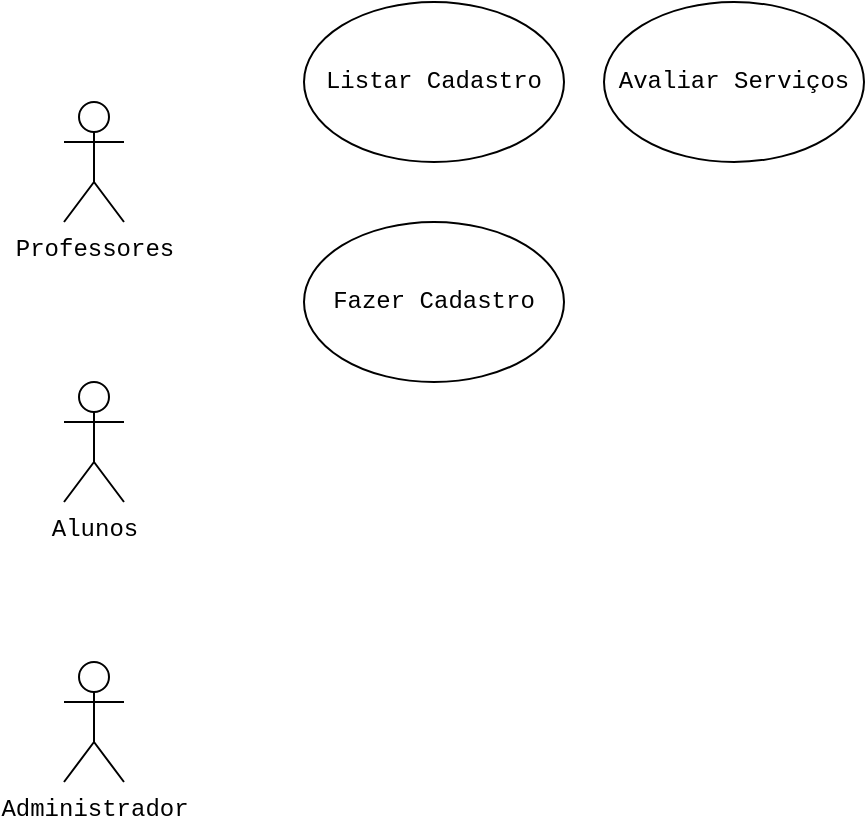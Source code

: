 <mxfile version="21.2.2" type="github">
  <diagram name="Página-1" id="oaLF5jLpRGnT7tSJAdiF">
    <mxGraphModel dx="880" dy="484" grid="1" gridSize="10" guides="1" tooltips="1" connect="1" arrows="1" fold="1" page="1" pageScale="1" pageWidth="827" pageHeight="1169" math="0" shadow="0">
      <root>
        <mxCell id="0" />
        <mxCell id="1" parent="0" />
        <mxCell id="wbWdzYsicA0NpR2OB0Uz-3" value="Fazer Cadastro" style="ellipse;whiteSpace=wrap;html=1;fontFamily=Courier New;" vertex="1" parent="1">
          <mxGeometry x="280" y="190" width="130" height="80" as="geometry" />
        </mxCell>
        <mxCell id="wbWdzYsicA0NpR2OB0Uz-7" value="Professores" style="shape=umlActor;verticalLabelPosition=bottom;verticalAlign=top;html=1;outlineConnect=0;fontFamily=Courier New;" vertex="1" parent="1">
          <mxGeometry x="160" y="130" width="30" height="60" as="geometry" />
        </mxCell>
        <mxCell id="wbWdzYsicA0NpR2OB0Uz-8" value="Alunos" style="shape=umlActor;verticalLabelPosition=bottom;verticalAlign=top;html=1;outlineConnect=0;fontFamily=Courier New;" vertex="1" parent="1">
          <mxGeometry x="160" y="270" width="30" height="60" as="geometry" />
        </mxCell>
        <mxCell id="wbWdzYsicA0NpR2OB0Uz-10" value="Listar Cadastro" style="ellipse;whiteSpace=wrap;html=1;fontFamily=Courier New;" vertex="1" parent="1">
          <mxGeometry x="280" y="80" width="130" height="80" as="geometry" />
        </mxCell>
        <mxCell id="wbWdzYsicA0NpR2OB0Uz-11" value="Avaliar Serviços" style="ellipse;whiteSpace=wrap;html=1;fontFamily=Courier New;" vertex="1" parent="1">
          <mxGeometry x="430" y="80" width="130" height="80" as="geometry" />
        </mxCell>
        <mxCell id="wbWdzYsicA0NpR2OB0Uz-13" value="Administrador" style="shape=umlActor;verticalLabelPosition=bottom;verticalAlign=top;html=1;outlineConnect=0;fontFamily=Courier New;" vertex="1" parent="1">
          <mxGeometry x="160" y="410" width="30" height="60" as="geometry" />
        </mxCell>
      </root>
    </mxGraphModel>
  </diagram>
</mxfile>
